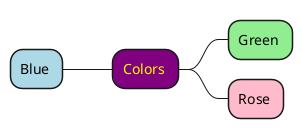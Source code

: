 @startmindmap

<style>
mindmapDiagram {
    .root {
        BackgroundColor purple
        FontColor Yellow
        FontName Impact
    }
    .green {
        BackgroundColor lightgreen
    }
    .rose {
        BackgroundColor #FFBBCC
    }
    .your_style_name {
        BackgroundColor LightBlue
    }
}
</style>

* Colors <<root>>
++ Green <<green>>
++ Rose <<rose>>
-- Blue <<your_style_name>>
@endmindmap